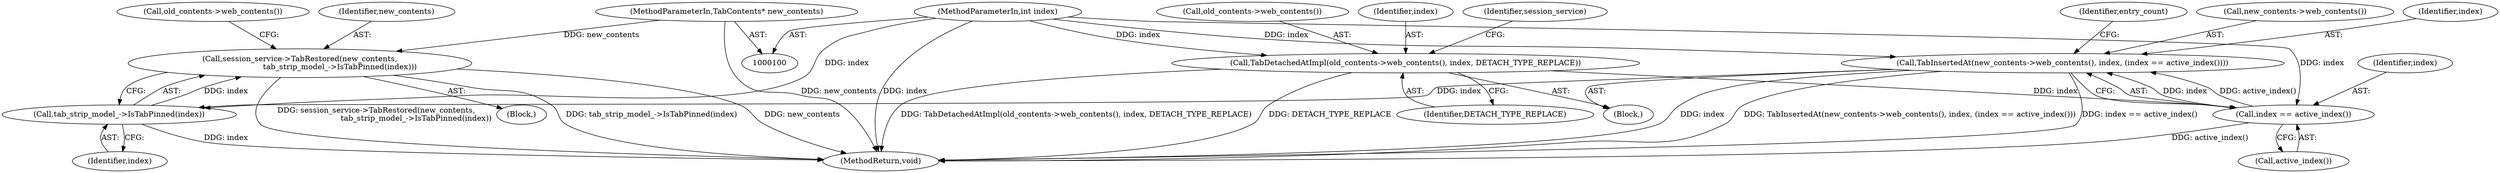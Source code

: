 digraph "0_Chrome_e89cfcb9090e8c98129ae9160c513f504db74599_4@pointer" {
"1000145" [label="(Call,session_service->TabRestored(new_contents,\n                                 tab_strip_model_->IsTabPinned(index)))"];
"1000103" [label="(MethodParameterIn,TabContents* new_contents)"];
"1000147" [label="(Call,tab_strip_model_->IsTabPinned(index))"];
"1000119" [label="(Call,TabInsertedAt(new_contents->web_contents(), index, (index == active_index())))"];
"1000122" [label="(Call,index == active_index())"];
"1000106" [label="(Call,TabDetachedAtImpl(old_contents->web_contents(), index, DETACH_TYPE_REPLACE))"];
"1000104" [label="(MethodParameterIn,int index)"];
"1000123" [label="(Identifier,index)"];
"1000145" [label="(Call,session_service->TabRestored(new_contents,\n                                 tab_strip_model_->IsTabPinned(index)))"];
"1000103" [label="(MethodParameterIn,TabContents* new_contents)"];
"1000104" [label="(MethodParameterIn,int index)"];
"1000120" [label="(Call,new_contents->web_contents())"];
"1000150" [label="(Call,old_contents->web_contents())"];
"1000152" [label="(MethodReturn,void)"];
"1000106" [label="(Call,TabDetachedAtImpl(old_contents->web_contents(), index, DETACH_TYPE_REPLACE))"];
"1000121" [label="(Identifier,index)"];
"1000127" [label="(Identifier,entry_count)"];
"1000109" [label="(Identifier,DETACH_TYPE_REPLACE)"];
"1000122" [label="(Call,index == active_index())"];
"1000105" [label="(Block,)"];
"1000147" [label="(Call,tab_strip_model_->IsTabPinned(index))"];
"1000144" [label="(Block,)"];
"1000119" [label="(Call,TabInsertedAt(new_contents->web_contents(), index, (index == active_index())))"];
"1000112" [label="(Identifier,session_service)"];
"1000146" [label="(Identifier,new_contents)"];
"1000107" [label="(Call,old_contents->web_contents())"];
"1000108" [label="(Identifier,index)"];
"1000148" [label="(Identifier,index)"];
"1000124" [label="(Call,active_index())"];
"1000145" -> "1000144"  [label="AST: "];
"1000145" -> "1000147"  [label="CFG: "];
"1000146" -> "1000145"  [label="AST: "];
"1000147" -> "1000145"  [label="AST: "];
"1000150" -> "1000145"  [label="CFG: "];
"1000145" -> "1000152"  [label="DDG: new_contents"];
"1000145" -> "1000152"  [label="DDG: session_service->TabRestored(new_contents,\n                                 tab_strip_model_->IsTabPinned(index))"];
"1000145" -> "1000152"  [label="DDG: tab_strip_model_->IsTabPinned(index)"];
"1000103" -> "1000145"  [label="DDG: new_contents"];
"1000147" -> "1000145"  [label="DDG: index"];
"1000103" -> "1000100"  [label="AST: "];
"1000103" -> "1000152"  [label="DDG: new_contents"];
"1000147" -> "1000148"  [label="CFG: "];
"1000148" -> "1000147"  [label="AST: "];
"1000147" -> "1000152"  [label="DDG: index"];
"1000119" -> "1000147"  [label="DDG: index"];
"1000104" -> "1000147"  [label="DDG: index"];
"1000119" -> "1000105"  [label="AST: "];
"1000119" -> "1000122"  [label="CFG: "];
"1000120" -> "1000119"  [label="AST: "];
"1000121" -> "1000119"  [label="AST: "];
"1000122" -> "1000119"  [label="AST: "];
"1000127" -> "1000119"  [label="CFG: "];
"1000119" -> "1000152"  [label="DDG: index"];
"1000119" -> "1000152"  [label="DDG: TabInsertedAt(new_contents->web_contents(), index, (index == active_index()))"];
"1000119" -> "1000152"  [label="DDG: index == active_index()"];
"1000122" -> "1000119"  [label="DDG: index"];
"1000122" -> "1000119"  [label="DDG: active_index()"];
"1000104" -> "1000119"  [label="DDG: index"];
"1000122" -> "1000124"  [label="CFG: "];
"1000123" -> "1000122"  [label="AST: "];
"1000124" -> "1000122"  [label="AST: "];
"1000122" -> "1000152"  [label="DDG: active_index()"];
"1000106" -> "1000122"  [label="DDG: index"];
"1000104" -> "1000122"  [label="DDG: index"];
"1000106" -> "1000105"  [label="AST: "];
"1000106" -> "1000109"  [label="CFG: "];
"1000107" -> "1000106"  [label="AST: "];
"1000108" -> "1000106"  [label="AST: "];
"1000109" -> "1000106"  [label="AST: "];
"1000112" -> "1000106"  [label="CFG: "];
"1000106" -> "1000152"  [label="DDG: TabDetachedAtImpl(old_contents->web_contents(), index, DETACH_TYPE_REPLACE)"];
"1000106" -> "1000152"  [label="DDG: DETACH_TYPE_REPLACE"];
"1000104" -> "1000106"  [label="DDG: index"];
"1000104" -> "1000100"  [label="AST: "];
"1000104" -> "1000152"  [label="DDG: index"];
}

